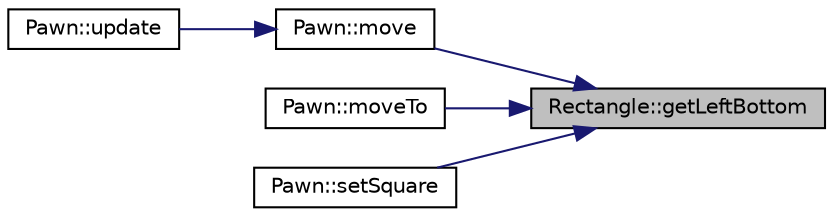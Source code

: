 digraph "Rectangle::getLeftBottom"
{
 // LATEX_PDF_SIZE
  bgcolor="transparent";
  edge [fontname="Helvetica",fontsize="10",labelfontname="Helvetica",labelfontsize="10"];
  node [fontname="Helvetica",fontsize="10",shape=record];
  rankdir="RL";
  Node1 [label="Rectangle::getLeftBottom",height=0.2,width=0.4,color="black", fillcolor="grey75", style="filled", fontcolor="black",tooltip=" "];
  Node1 -> Node2 [dir="back",color="midnightblue",fontsize="10",style="solid",fontname="Helvetica"];
  Node2 [label="Pawn::move",height=0.2,width=0.4,color="black",URL="$de/dff/classPawn.html#a96f71005c77711d47025e0d517d09520",tooltip=" "];
  Node2 -> Node3 [dir="back",color="midnightblue",fontsize="10",style="solid",fontname="Helvetica"];
  Node3 [label="Pawn::update",height=0.2,width=0.4,color="black",URL="$de/dff/classPawn.html#ac89566858a41eb4d7ca2f1dee55faac6",tooltip=" "];
  Node1 -> Node4 [dir="back",color="midnightblue",fontsize="10",style="solid",fontname="Helvetica"];
  Node4 [label="Pawn::moveTo",height=0.2,width=0.4,color="black",URL="$de/dff/classPawn.html#a09d721be0b6bc891dd4453018b1252e1",tooltip=" "];
  Node1 -> Node5 [dir="back",color="midnightblue",fontsize="10",style="solid",fontname="Helvetica"];
  Node5 [label="Pawn::setSquare",height=0.2,width=0.4,color="black",URL="$de/dff/classPawn.html#afbe7ac4d2314ac79a62bc576b39016e7",tooltip=" "];
}
